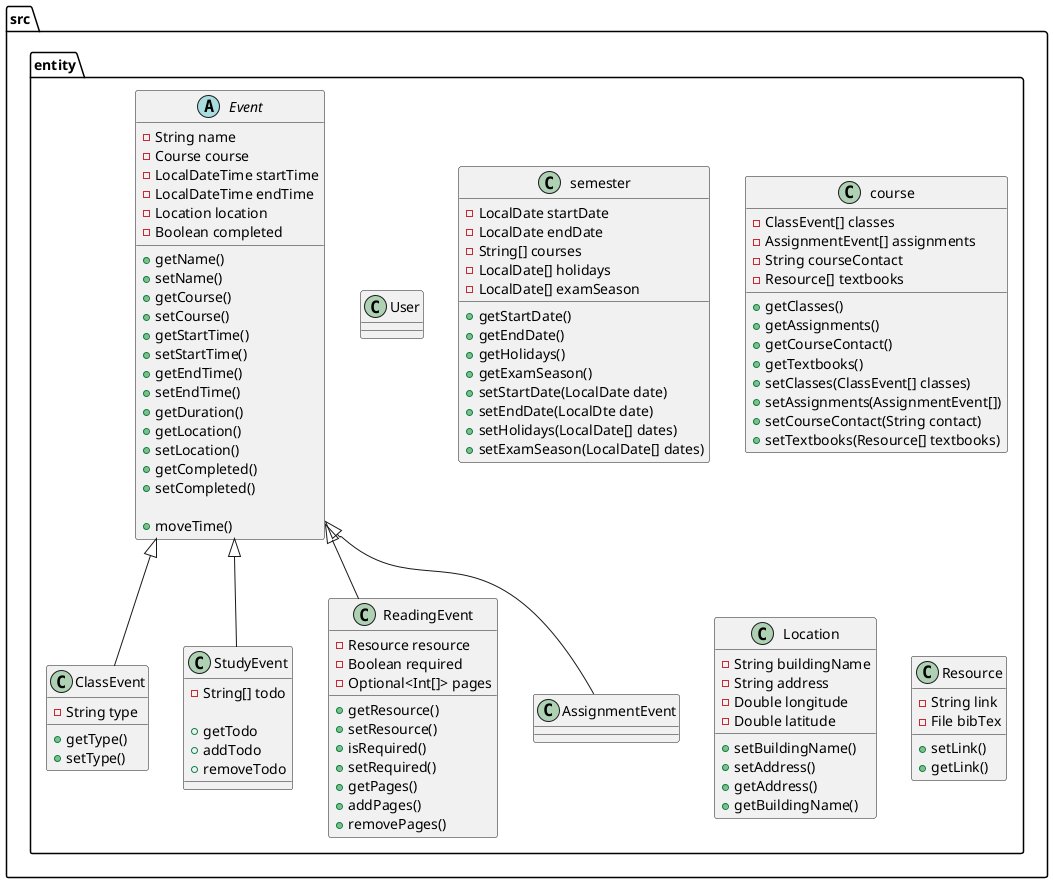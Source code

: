 @startuml

folder src {

    folder entity {

        abstract Event {
            - String name
            - Course course
            - LocalDateTime startTime
            - LocalDateTime endTime
            - Location location
            - Boolean completed

            + getName()
            + setName()
            + getCourse()
            + setCourse()
            + getStartTime()
            + setStartTime()
            + getEndTime()
            + setEndTime()
            + getDuration()
            + getLocation()
            + setLocation()
            + getCompleted()
            + setCompleted()

            + moveTime()  /' Moves start and end times in unison '/
        }

        class ClassEvent extends Event {
            - String type

            + getType()
            + setType()
        }

        class StudyEvent extends Event {
            - String[] todo

            + getTodo
            + addTodo
            + removeTodo
        }

        class ReadingEvent extends Event {
            - Resource resource
            - Boolean required
            - Optional<Int[]> pages

            + getResource()
            + setResource()
            + isRequired()
            + setRequired()
            + getPages()
            + addPages()
            + removePages()
        }

        class AssignmentEvent extends Event {

        }

        class User {
            ' Unimplemented for now
        }

        class semester{
            - LocalDate startDate
            - LocalDate endDate
            - String[] courses
            - LocalDate[] holidays
            - LocalDate[] examSeason

            + getStartDate()
            + getEndDate()
            + getHolidays()
            + getExamSeason()
            + setStartDate(LocalDate date)
            + setEndDate(LocalDte date)
            + setHolidays(LocalDate[] dates)
            + setExamSeason(LocalDate[] dates)
        }

        class course {
            - ClassEvent[] classes
            - AssignmentEvent[] assignments
            - String courseContact
            - Resource[] textbooks

            + getClasses()
            + getAssignments()
            + getCourseContact()
            + getTextbooks()
            + setClasses(ClassEvent[] classes)
            + setAssignments(AssignmentEvent[])
            + setCourseContact(String contact)
            + setTextbooks(Resource[] textbooks)
        }

        class Location{
            - String buildingName
            - String address
            - Double longitude
            - Double latitude

            + setBuildingName()
            + setAddress()
            + getAddress()
            + getBuildingName()
        }

        class Resource{
            - String link
            - File bibTex

            + setLink()
            + getLink()
        }

    }  /' folder entity '/


}  /' folder src '/

@enduml